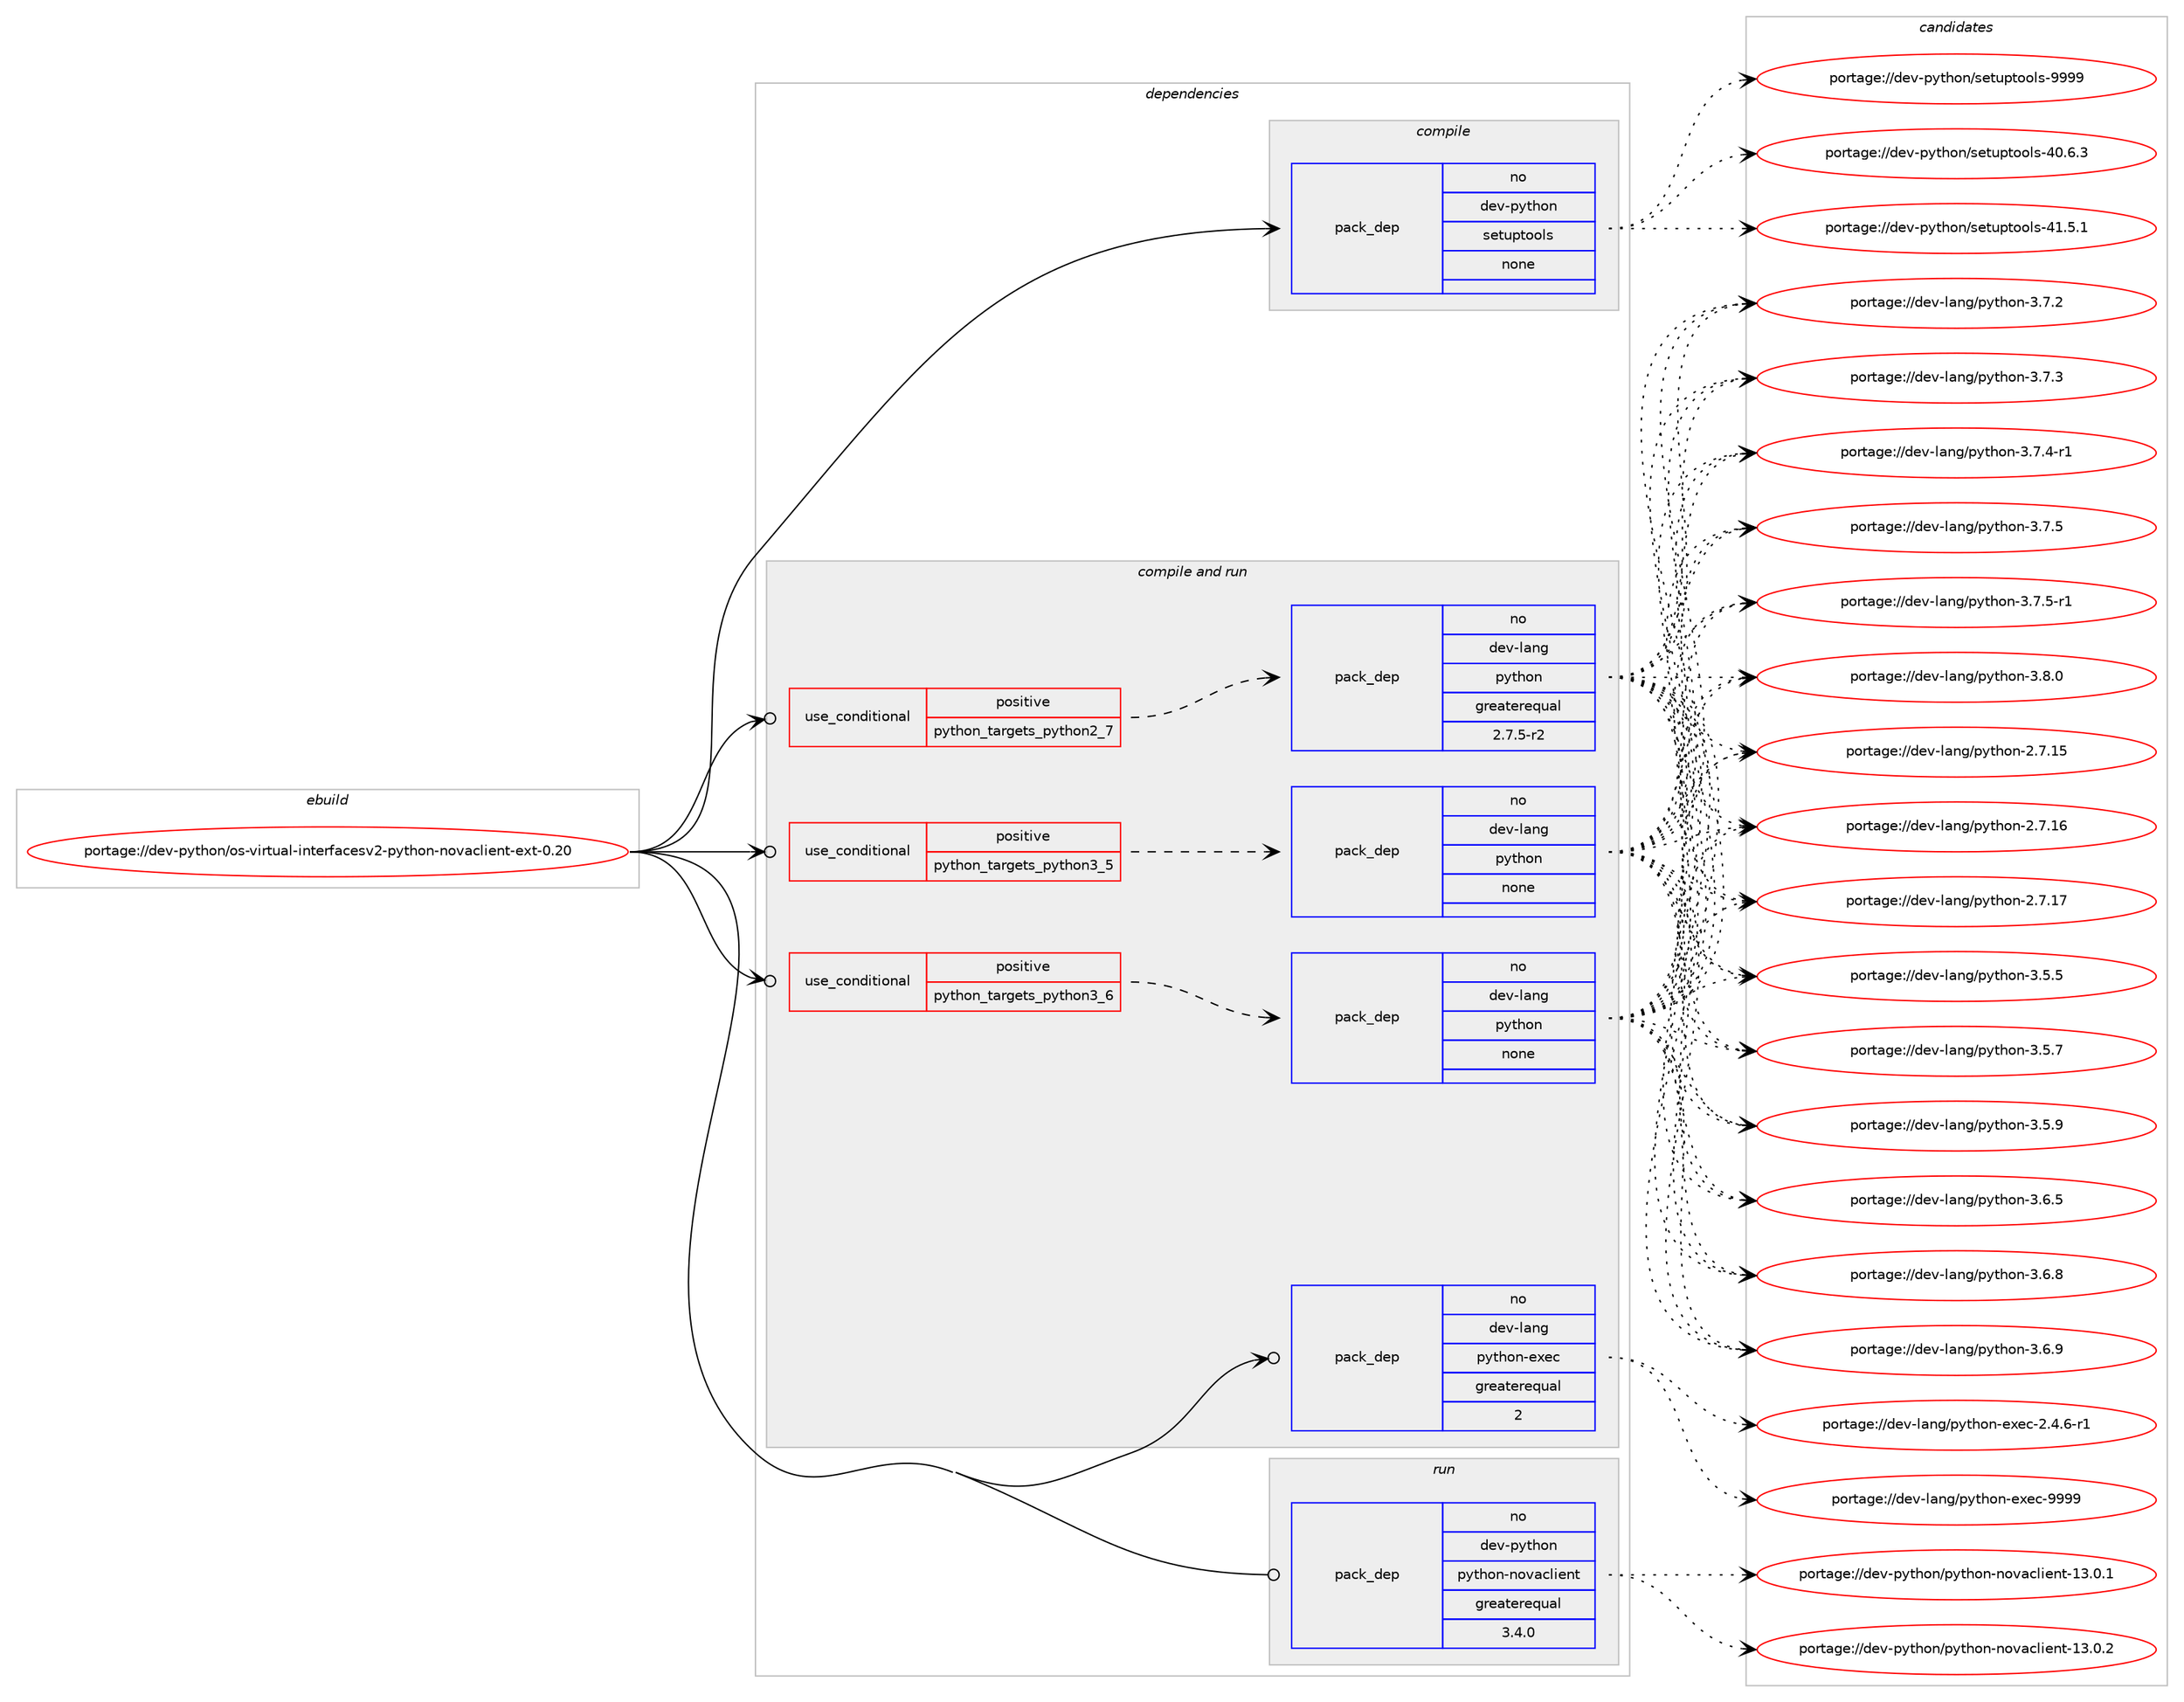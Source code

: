digraph prolog {

# *************
# Graph options
# *************

newrank=true;
concentrate=true;
compound=true;
graph [rankdir=LR,fontname=Helvetica,fontsize=10,ranksep=1.5];#, ranksep=2.5, nodesep=0.2];
edge  [arrowhead=vee];
node  [fontname=Helvetica,fontsize=10];

# **********
# The ebuild
# **********

subgraph cluster_leftcol {
color=gray;
rank=same;
label=<<i>ebuild</i>>;
id [label="portage://dev-python/os-virtual-interfacesv2-python-novaclient-ext-0.20", color=red, width=4, href="../dev-python/os-virtual-interfacesv2-python-novaclient-ext-0.20.svg"];
}

# ****************
# The dependencies
# ****************

subgraph cluster_midcol {
color=gray;
label=<<i>dependencies</i>>;
subgraph cluster_compile {
fillcolor="#eeeeee";
style=filled;
label=<<i>compile</i>>;
subgraph pack116994 {
dependency153278 [label=<<TABLE BORDER="0" CELLBORDER="1" CELLSPACING="0" CELLPADDING="4" WIDTH="220"><TR><TD ROWSPAN="6" CELLPADDING="30">pack_dep</TD></TR><TR><TD WIDTH="110">no</TD></TR><TR><TD>dev-python</TD></TR><TR><TD>setuptools</TD></TR><TR><TD>none</TD></TR><TR><TD></TD></TR></TABLE>>, shape=none, color=blue];
}
id:e -> dependency153278:w [weight=20,style="solid",arrowhead="vee"];
}
subgraph cluster_compileandrun {
fillcolor="#eeeeee";
style=filled;
label=<<i>compile and run</i>>;
subgraph cond32953 {
dependency153279 [label=<<TABLE BORDER="0" CELLBORDER="1" CELLSPACING="0" CELLPADDING="4"><TR><TD ROWSPAN="3" CELLPADDING="10">use_conditional</TD></TR><TR><TD>positive</TD></TR><TR><TD>python_targets_python2_7</TD></TR></TABLE>>, shape=none, color=red];
subgraph pack116995 {
dependency153280 [label=<<TABLE BORDER="0" CELLBORDER="1" CELLSPACING="0" CELLPADDING="4" WIDTH="220"><TR><TD ROWSPAN="6" CELLPADDING="30">pack_dep</TD></TR><TR><TD WIDTH="110">no</TD></TR><TR><TD>dev-lang</TD></TR><TR><TD>python</TD></TR><TR><TD>greaterequal</TD></TR><TR><TD>2.7.5-r2</TD></TR></TABLE>>, shape=none, color=blue];
}
dependency153279:e -> dependency153280:w [weight=20,style="dashed",arrowhead="vee"];
}
id:e -> dependency153279:w [weight=20,style="solid",arrowhead="odotvee"];
subgraph cond32954 {
dependency153281 [label=<<TABLE BORDER="0" CELLBORDER="1" CELLSPACING="0" CELLPADDING="4"><TR><TD ROWSPAN="3" CELLPADDING="10">use_conditional</TD></TR><TR><TD>positive</TD></TR><TR><TD>python_targets_python3_5</TD></TR></TABLE>>, shape=none, color=red];
subgraph pack116996 {
dependency153282 [label=<<TABLE BORDER="0" CELLBORDER="1" CELLSPACING="0" CELLPADDING="4" WIDTH="220"><TR><TD ROWSPAN="6" CELLPADDING="30">pack_dep</TD></TR><TR><TD WIDTH="110">no</TD></TR><TR><TD>dev-lang</TD></TR><TR><TD>python</TD></TR><TR><TD>none</TD></TR><TR><TD></TD></TR></TABLE>>, shape=none, color=blue];
}
dependency153281:e -> dependency153282:w [weight=20,style="dashed",arrowhead="vee"];
}
id:e -> dependency153281:w [weight=20,style="solid",arrowhead="odotvee"];
subgraph cond32955 {
dependency153283 [label=<<TABLE BORDER="0" CELLBORDER="1" CELLSPACING="0" CELLPADDING="4"><TR><TD ROWSPAN="3" CELLPADDING="10">use_conditional</TD></TR><TR><TD>positive</TD></TR><TR><TD>python_targets_python3_6</TD></TR></TABLE>>, shape=none, color=red];
subgraph pack116997 {
dependency153284 [label=<<TABLE BORDER="0" CELLBORDER="1" CELLSPACING="0" CELLPADDING="4" WIDTH="220"><TR><TD ROWSPAN="6" CELLPADDING="30">pack_dep</TD></TR><TR><TD WIDTH="110">no</TD></TR><TR><TD>dev-lang</TD></TR><TR><TD>python</TD></TR><TR><TD>none</TD></TR><TR><TD></TD></TR></TABLE>>, shape=none, color=blue];
}
dependency153283:e -> dependency153284:w [weight=20,style="dashed",arrowhead="vee"];
}
id:e -> dependency153283:w [weight=20,style="solid",arrowhead="odotvee"];
subgraph pack116998 {
dependency153285 [label=<<TABLE BORDER="0" CELLBORDER="1" CELLSPACING="0" CELLPADDING="4" WIDTH="220"><TR><TD ROWSPAN="6" CELLPADDING="30">pack_dep</TD></TR><TR><TD WIDTH="110">no</TD></TR><TR><TD>dev-lang</TD></TR><TR><TD>python-exec</TD></TR><TR><TD>greaterequal</TD></TR><TR><TD>2</TD></TR></TABLE>>, shape=none, color=blue];
}
id:e -> dependency153285:w [weight=20,style="solid",arrowhead="odotvee"];
}
subgraph cluster_run {
fillcolor="#eeeeee";
style=filled;
label=<<i>run</i>>;
subgraph pack116999 {
dependency153286 [label=<<TABLE BORDER="0" CELLBORDER="1" CELLSPACING="0" CELLPADDING="4" WIDTH="220"><TR><TD ROWSPAN="6" CELLPADDING="30">pack_dep</TD></TR><TR><TD WIDTH="110">no</TD></TR><TR><TD>dev-python</TD></TR><TR><TD>python-novaclient</TD></TR><TR><TD>greaterequal</TD></TR><TR><TD>3.4.0</TD></TR></TABLE>>, shape=none, color=blue];
}
id:e -> dependency153286:w [weight=20,style="solid",arrowhead="odot"];
}
}

# **************
# The candidates
# **************

subgraph cluster_choices {
rank=same;
color=gray;
label=<<i>candidates</i>>;

subgraph choice116994 {
color=black;
nodesep=1;
choiceportage100101118451121211161041111104711510111611711211611111110811545524846544651 [label="portage://dev-python/setuptools-40.6.3", color=red, width=4,href="../dev-python/setuptools-40.6.3.svg"];
choiceportage100101118451121211161041111104711510111611711211611111110811545524946534649 [label="portage://dev-python/setuptools-41.5.1", color=red, width=4,href="../dev-python/setuptools-41.5.1.svg"];
choiceportage10010111845112121116104111110471151011161171121161111111081154557575757 [label="portage://dev-python/setuptools-9999", color=red, width=4,href="../dev-python/setuptools-9999.svg"];
dependency153278:e -> choiceportage100101118451121211161041111104711510111611711211611111110811545524846544651:w [style=dotted,weight="100"];
dependency153278:e -> choiceportage100101118451121211161041111104711510111611711211611111110811545524946534649:w [style=dotted,weight="100"];
dependency153278:e -> choiceportage10010111845112121116104111110471151011161171121161111111081154557575757:w [style=dotted,weight="100"];
}
subgraph choice116995 {
color=black;
nodesep=1;
choiceportage10010111845108971101034711212111610411111045504655464953 [label="portage://dev-lang/python-2.7.15", color=red, width=4,href="../dev-lang/python-2.7.15.svg"];
choiceportage10010111845108971101034711212111610411111045504655464954 [label="portage://dev-lang/python-2.7.16", color=red, width=4,href="../dev-lang/python-2.7.16.svg"];
choiceportage10010111845108971101034711212111610411111045504655464955 [label="portage://dev-lang/python-2.7.17", color=red, width=4,href="../dev-lang/python-2.7.17.svg"];
choiceportage100101118451089711010347112121116104111110455146534653 [label="portage://dev-lang/python-3.5.5", color=red, width=4,href="../dev-lang/python-3.5.5.svg"];
choiceportage100101118451089711010347112121116104111110455146534655 [label="portage://dev-lang/python-3.5.7", color=red, width=4,href="../dev-lang/python-3.5.7.svg"];
choiceportage100101118451089711010347112121116104111110455146534657 [label="portage://dev-lang/python-3.5.9", color=red, width=4,href="../dev-lang/python-3.5.9.svg"];
choiceportage100101118451089711010347112121116104111110455146544653 [label="portage://dev-lang/python-3.6.5", color=red, width=4,href="../dev-lang/python-3.6.5.svg"];
choiceportage100101118451089711010347112121116104111110455146544656 [label="portage://dev-lang/python-3.6.8", color=red, width=4,href="../dev-lang/python-3.6.8.svg"];
choiceportage100101118451089711010347112121116104111110455146544657 [label="portage://dev-lang/python-3.6.9", color=red, width=4,href="../dev-lang/python-3.6.9.svg"];
choiceportage100101118451089711010347112121116104111110455146554650 [label="portage://dev-lang/python-3.7.2", color=red, width=4,href="../dev-lang/python-3.7.2.svg"];
choiceportage100101118451089711010347112121116104111110455146554651 [label="portage://dev-lang/python-3.7.3", color=red, width=4,href="../dev-lang/python-3.7.3.svg"];
choiceportage1001011184510897110103471121211161041111104551465546524511449 [label="portage://dev-lang/python-3.7.4-r1", color=red, width=4,href="../dev-lang/python-3.7.4-r1.svg"];
choiceportage100101118451089711010347112121116104111110455146554653 [label="portage://dev-lang/python-3.7.5", color=red, width=4,href="../dev-lang/python-3.7.5.svg"];
choiceportage1001011184510897110103471121211161041111104551465546534511449 [label="portage://dev-lang/python-3.7.5-r1", color=red, width=4,href="../dev-lang/python-3.7.5-r1.svg"];
choiceportage100101118451089711010347112121116104111110455146564648 [label="portage://dev-lang/python-3.8.0", color=red, width=4,href="../dev-lang/python-3.8.0.svg"];
dependency153280:e -> choiceportage10010111845108971101034711212111610411111045504655464953:w [style=dotted,weight="100"];
dependency153280:e -> choiceportage10010111845108971101034711212111610411111045504655464954:w [style=dotted,weight="100"];
dependency153280:e -> choiceportage10010111845108971101034711212111610411111045504655464955:w [style=dotted,weight="100"];
dependency153280:e -> choiceportage100101118451089711010347112121116104111110455146534653:w [style=dotted,weight="100"];
dependency153280:e -> choiceportage100101118451089711010347112121116104111110455146534655:w [style=dotted,weight="100"];
dependency153280:e -> choiceportage100101118451089711010347112121116104111110455146534657:w [style=dotted,weight="100"];
dependency153280:e -> choiceportage100101118451089711010347112121116104111110455146544653:w [style=dotted,weight="100"];
dependency153280:e -> choiceportage100101118451089711010347112121116104111110455146544656:w [style=dotted,weight="100"];
dependency153280:e -> choiceportage100101118451089711010347112121116104111110455146544657:w [style=dotted,weight="100"];
dependency153280:e -> choiceportage100101118451089711010347112121116104111110455146554650:w [style=dotted,weight="100"];
dependency153280:e -> choiceportage100101118451089711010347112121116104111110455146554651:w [style=dotted,weight="100"];
dependency153280:e -> choiceportage1001011184510897110103471121211161041111104551465546524511449:w [style=dotted,weight="100"];
dependency153280:e -> choiceportage100101118451089711010347112121116104111110455146554653:w [style=dotted,weight="100"];
dependency153280:e -> choiceportage1001011184510897110103471121211161041111104551465546534511449:w [style=dotted,weight="100"];
dependency153280:e -> choiceportage100101118451089711010347112121116104111110455146564648:w [style=dotted,weight="100"];
}
subgraph choice116996 {
color=black;
nodesep=1;
choiceportage10010111845108971101034711212111610411111045504655464953 [label="portage://dev-lang/python-2.7.15", color=red, width=4,href="../dev-lang/python-2.7.15.svg"];
choiceportage10010111845108971101034711212111610411111045504655464954 [label="portage://dev-lang/python-2.7.16", color=red, width=4,href="../dev-lang/python-2.7.16.svg"];
choiceportage10010111845108971101034711212111610411111045504655464955 [label="portage://dev-lang/python-2.7.17", color=red, width=4,href="../dev-lang/python-2.7.17.svg"];
choiceportage100101118451089711010347112121116104111110455146534653 [label="portage://dev-lang/python-3.5.5", color=red, width=4,href="../dev-lang/python-3.5.5.svg"];
choiceportage100101118451089711010347112121116104111110455146534655 [label="portage://dev-lang/python-3.5.7", color=red, width=4,href="../dev-lang/python-3.5.7.svg"];
choiceportage100101118451089711010347112121116104111110455146534657 [label="portage://dev-lang/python-3.5.9", color=red, width=4,href="../dev-lang/python-3.5.9.svg"];
choiceportage100101118451089711010347112121116104111110455146544653 [label="portage://dev-lang/python-3.6.5", color=red, width=4,href="../dev-lang/python-3.6.5.svg"];
choiceportage100101118451089711010347112121116104111110455146544656 [label="portage://dev-lang/python-3.6.8", color=red, width=4,href="../dev-lang/python-3.6.8.svg"];
choiceportage100101118451089711010347112121116104111110455146544657 [label="portage://dev-lang/python-3.6.9", color=red, width=4,href="../dev-lang/python-3.6.9.svg"];
choiceportage100101118451089711010347112121116104111110455146554650 [label="portage://dev-lang/python-3.7.2", color=red, width=4,href="../dev-lang/python-3.7.2.svg"];
choiceportage100101118451089711010347112121116104111110455146554651 [label="portage://dev-lang/python-3.7.3", color=red, width=4,href="../dev-lang/python-3.7.3.svg"];
choiceportage1001011184510897110103471121211161041111104551465546524511449 [label="portage://dev-lang/python-3.7.4-r1", color=red, width=4,href="../dev-lang/python-3.7.4-r1.svg"];
choiceportage100101118451089711010347112121116104111110455146554653 [label="portage://dev-lang/python-3.7.5", color=red, width=4,href="../dev-lang/python-3.7.5.svg"];
choiceportage1001011184510897110103471121211161041111104551465546534511449 [label="portage://dev-lang/python-3.7.5-r1", color=red, width=4,href="../dev-lang/python-3.7.5-r1.svg"];
choiceportage100101118451089711010347112121116104111110455146564648 [label="portage://dev-lang/python-3.8.0", color=red, width=4,href="../dev-lang/python-3.8.0.svg"];
dependency153282:e -> choiceportage10010111845108971101034711212111610411111045504655464953:w [style=dotted,weight="100"];
dependency153282:e -> choiceportage10010111845108971101034711212111610411111045504655464954:w [style=dotted,weight="100"];
dependency153282:e -> choiceportage10010111845108971101034711212111610411111045504655464955:w [style=dotted,weight="100"];
dependency153282:e -> choiceportage100101118451089711010347112121116104111110455146534653:w [style=dotted,weight="100"];
dependency153282:e -> choiceportage100101118451089711010347112121116104111110455146534655:w [style=dotted,weight="100"];
dependency153282:e -> choiceportage100101118451089711010347112121116104111110455146534657:w [style=dotted,weight="100"];
dependency153282:e -> choiceportage100101118451089711010347112121116104111110455146544653:w [style=dotted,weight="100"];
dependency153282:e -> choiceportage100101118451089711010347112121116104111110455146544656:w [style=dotted,weight="100"];
dependency153282:e -> choiceportage100101118451089711010347112121116104111110455146544657:w [style=dotted,weight="100"];
dependency153282:e -> choiceportage100101118451089711010347112121116104111110455146554650:w [style=dotted,weight="100"];
dependency153282:e -> choiceportage100101118451089711010347112121116104111110455146554651:w [style=dotted,weight="100"];
dependency153282:e -> choiceportage1001011184510897110103471121211161041111104551465546524511449:w [style=dotted,weight="100"];
dependency153282:e -> choiceportage100101118451089711010347112121116104111110455146554653:w [style=dotted,weight="100"];
dependency153282:e -> choiceportage1001011184510897110103471121211161041111104551465546534511449:w [style=dotted,weight="100"];
dependency153282:e -> choiceportage100101118451089711010347112121116104111110455146564648:w [style=dotted,weight="100"];
}
subgraph choice116997 {
color=black;
nodesep=1;
choiceportage10010111845108971101034711212111610411111045504655464953 [label="portage://dev-lang/python-2.7.15", color=red, width=4,href="../dev-lang/python-2.7.15.svg"];
choiceportage10010111845108971101034711212111610411111045504655464954 [label="portage://dev-lang/python-2.7.16", color=red, width=4,href="../dev-lang/python-2.7.16.svg"];
choiceportage10010111845108971101034711212111610411111045504655464955 [label="portage://dev-lang/python-2.7.17", color=red, width=4,href="../dev-lang/python-2.7.17.svg"];
choiceportage100101118451089711010347112121116104111110455146534653 [label="portage://dev-lang/python-3.5.5", color=red, width=4,href="../dev-lang/python-3.5.5.svg"];
choiceportage100101118451089711010347112121116104111110455146534655 [label="portage://dev-lang/python-3.5.7", color=red, width=4,href="../dev-lang/python-3.5.7.svg"];
choiceportage100101118451089711010347112121116104111110455146534657 [label="portage://dev-lang/python-3.5.9", color=red, width=4,href="../dev-lang/python-3.5.9.svg"];
choiceportage100101118451089711010347112121116104111110455146544653 [label="portage://dev-lang/python-3.6.5", color=red, width=4,href="../dev-lang/python-3.6.5.svg"];
choiceportage100101118451089711010347112121116104111110455146544656 [label="portage://dev-lang/python-3.6.8", color=red, width=4,href="../dev-lang/python-3.6.8.svg"];
choiceportage100101118451089711010347112121116104111110455146544657 [label="portage://dev-lang/python-3.6.9", color=red, width=4,href="../dev-lang/python-3.6.9.svg"];
choiceportage100101118451089711010347112121116104111110455146554650 [label="portage://dev-lang/python-3.7.2", color=red, width=4,href="../dev-lang/python-3.7.2.svg"];
choiceportage100101118451089711010347112121116104111110455146554651 [label="portage://dev-lang/python-3.7.3", color=red, width=4,href="../dev-lang/python-3.7.3.svg"];
choiceportage1001011184510897110103471121211161041111104551465546524511449 [label="portage://dev-lang/python-3.7.4-r1", color=red, width=4,href="../dev-lang/python-3.7.4-r1.svg"];
choiceportage100101118451089711010347112121116104111110455146554653 [label="portage://dev-lang/python-3.7.5", color=red, width=4,href="../dev-lang/python-3.7.5.svg"];
choiceportage1001011184510897110103471121211161041111104551465546534511449 [label="portage://dev-lang/python-3.7.5-r1", color=red, width=4,href="../dev-lang/python-3.7.5-r1.svg"];
choiceportage100101118451089711010347112121116104111110455146564648 [label="portage://dev-lang/python-3.8.0", color=red, width=4,href="../dev-lang/python-3.8.0.svg"];
dependency153284:e -> choiceportage10010111845108971101034711212111610411111045504655464953:w [style=dotted,weight="100"];
dependency153284:e -> choiceportage10010111845108971101034711212111610411111045504655464954:w [style=dotted,weight="100"];
dependency153284:e -> choiceportage10010111845108971101034711212111610411111045504655464955:w [style=dotted,weight="100"];
dependency153284:e -> choiceportage100101118451089711010347112121116104111110455146534653:w [style=dotted,weight="100"];
dependency153284:e -> choiceportage100101118451089711010347112121116104111110455146534655:w [style=dotted,weight="100"];
dependency153284:e -> choiceportage100101118451089711010347112121116104111110455146534657:w [style=dotted,weight="100"];
dependency153284:e -> choiceportage100101118451089711010347112121116104111110455146544653:w [style=dotted,weight="100"];
dependency153284:e -> choiceportage100101118451089711010347112121116104111110455146544656:w [style=dotted,weight="100"];
dependency153284:e -> choiceportage100101118451089711010347112121116104111110455146544657:w [style=dotted,weight="100"];
dependency153284:e -> choiceportage100101118451089711010347112121116104111110455146554650:w [style=dotted,weight="100"];
dependency153284:e -> choiceportage100101118451089711010347112121116104111110455146554651:w [style=dotted,weight="100"];
dependency153284:e -> choiceportage1001011184510897110103471121211161041111104551465546524511449:w [style=dotted,weight="100"];
dependency153284:e -> choiceportage100101118451089711010347112121116104111110455146554653:w [style=dotted,weight="100"];
dependency153284:e -> choiceportage1001011184510897110103471121211161041111104551465546534511449:w [style=dotted,weight="100"];
dependency153284:e -> choiceportage100101118451089711010347112121116104111110455146564648:w [style=dotted,weight="100"];
}
subgraph choice116998 {
color=black;
nodesep=1;
choiceportage10010111845108971101034711212111610411111045101120101994550465246544511449 [label="portage://dev-lang/python-exec-2.4.6-r1", color=red, width=4,href="../dev-lang/python-exec-2.4.6-r1.svg"];
choiceportage10010111845108971101034711212111610411111045101120101994557575757 [label="portage://dev-lang/python-exec-9999", color=red, width=4,href="../dev-lang/python-exec-9999.svg"];
dependency153285:e -> choiceportage10010111845108971101034711212111610411111045101120101994550465246544511449:w [style=dotted,weight="100"];
dependency153285:e -> choiceportage10010111845108971101034711212111610411111045101120101994557575757:w [style=dotted,weight="100"];
}
subgraph choice116999 {
color=black;
nodesep=1;
choiceportage100101118451121211161041111104711212111610411111045110111118979910810510111011645495146484649 [label="portage://dev-python/python-novaclient-13.0.1", color=red, width=4,href="../dev-python/python-novaclient-13.0.1.svg"];
choiceportage100101118451121211161041111104711212111610411111045110111118979910810510111011645495146484650 [label="portage://dev-python/python-novaclient-13.0.2", color=red, width=4,href="../dev-python/python-novaclient-13.0.2.svg"];
dependency153286:e -> choiceportage100101118451121211161041111104711212111610411111045110111118979910810510111011645495146484649:w [style=dotted,weight="100"];
dependency153286:e -> choiceportage100101118451121211161041111104711212111610411111045110111118979910810510111011645495146484650:w [style=dotted,weight="100"];
}
}

}
